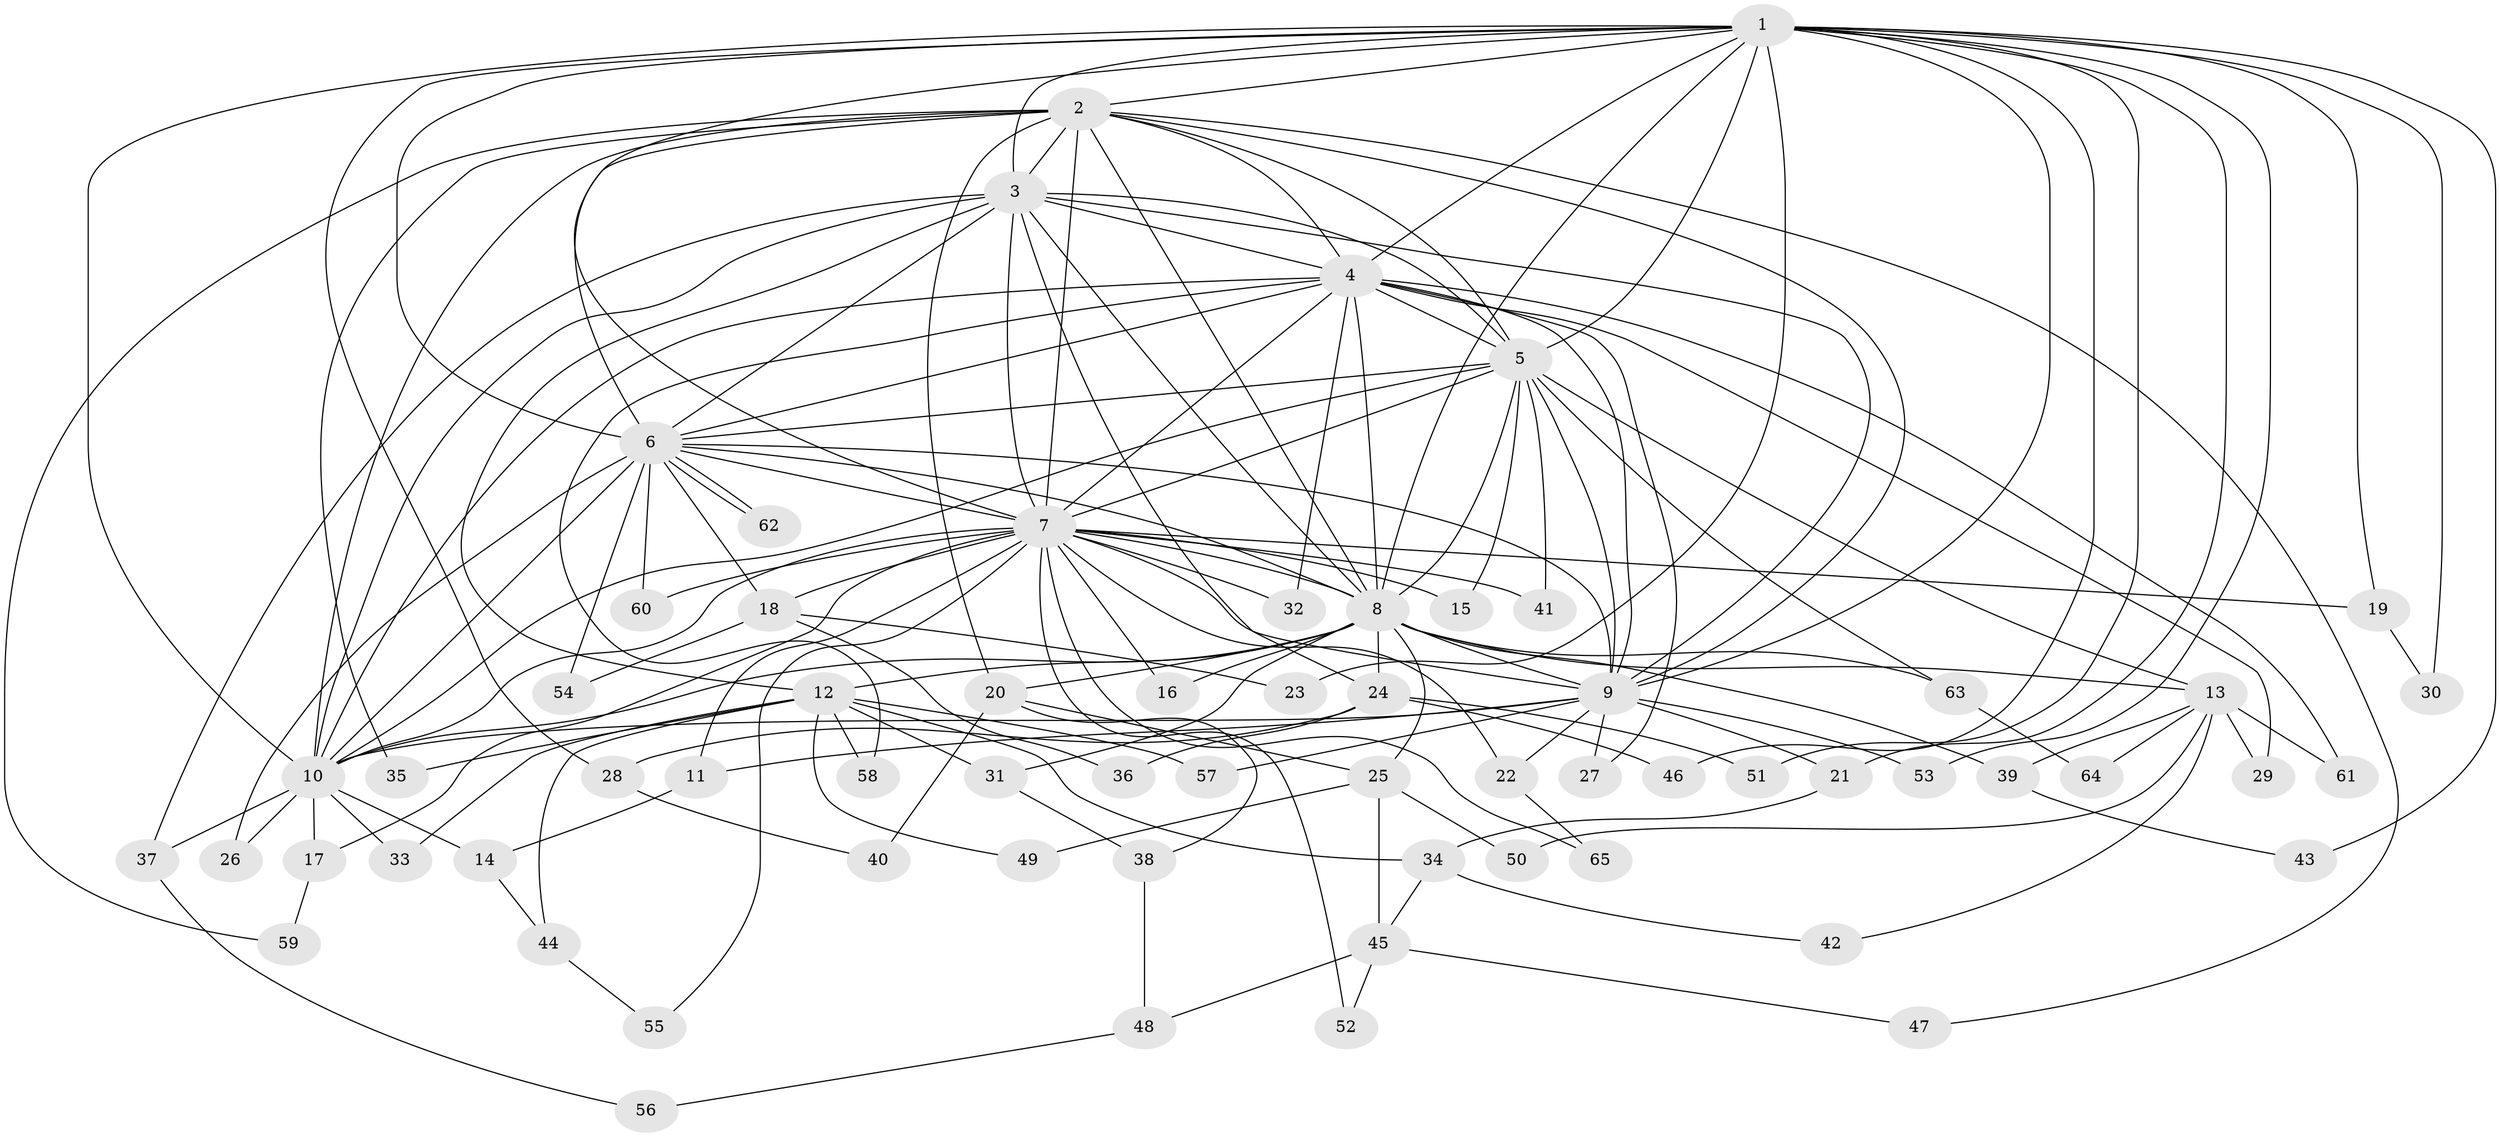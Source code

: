 // coarse degree distribution, {16: 0.05263157894736842, 11: 0.05263157894736842, 9: 0.05263157894736842, 6: 0.05263157894736842, 2: 0.5263157894736842, 5: 0.05263157894736842, 1: 0.10526315789473684, 4: 0.05263157894736842, 3: 0.05263157894736842}
// Generated by graph-tools (version 1.1) at 2025/17/03/04/25 18:17:57]
// undirected, 65 vertices, 155 edges
graph export_dot {
graph [start="1"]
  node [color=gray90,style=filled];
  1;
  2;
  3;
  4;
  5;
  6;
  7;
  8;
  9;
  10;
  11;
  12;
  13;
  14;
  15;
  16;
  17;
  18;
  19;
  20;
  21;
  22;
  23;
  24;
  25;
  26;
  27;
  28;
  29;
  30;
  31;
  32;
  33;
  34;
  35;
  36;
  37;
  38;
  39;
  40;
  41;
  42;
  43;
  44;
  45;
  46;
  47;
  48;
  49;
  50;
  51;
  52;
  53;
  54;
  55;
  56;
  57;
  58;
  59;
  60;
  61;
  62;
  63;
  64;
  65;
  1 -- 2;
  1 -- 3;
  1 -- 4;
  1 -- 5;
  1 -- 6;
  1 -- 7;
  1 -- 8;
  1 -- 9;
  1 -- 10;
  1 -- 19;
  1 -- 21;
  1 -- 23;
  1 -- 28;
  1 -- 30;
  1 -- 43;
  1 -- 46;
  1 -- 51;
  1 -- 53;
  2 -- 3;
  2 -- 4;
  2 -- 5;
  2 -- 6;
  2 -- 7;
  2 -- 8;
  2 -- 9;
  2 -- 10;
  2 -- 20;
  2 -- 35;
  2 -- 47;
  2 -- 59;
  3 -- 4;
  3 -- 5;
  3 -- 6;
  3 -- 7;
  3 -- 8;
  3 -- 9;
  3 -- 10;
  3 -- 12;
  3 -- 24;
  3 -- 37;
  4 -- 5;
  4 -- 6;
  4 -- 7;
  4 -- 8;
  4 -- 9;
  4 -- 10;
  4 -- 27;
  4 -- 29;
  4 -- 32;
  4 -- 58;
  4 -- 61;
  5 -- 6;
  5 -- 7;
  5 -- 8;
  5 -- 9;
  5 -- 10;
  5 -- 13;
  5 -- 15;
  5 -- 41;
  5 -- 63;
  6 -- 7;
  6 -- 8;
  6 -- 9;
  6 -- 10;
  6 -- 18;
  6 -- 26;
  6 -- 54;
  6 -- 60;
  6 -- 62;
  6 -- 62;
  7 -- 8;
  7 -- 9;
  7 -- 10;
  7 -- 11;
  7 -- 15;
  7 -- 16;
  7 -- 17;
  7 -- 18;
  7 -- 19;
  7 -- 22;
  7 -- 32;
  7 -- 41;
  7 -- 52;
  7 -- 55;
  7 -- 60;
  7 -- 65;
  8 -- 9;
  8 -- 10;
  8 -- 12;
  8 -- 13;
  8 -- 16;
  8 -- 20;
  8 -- 24;
  8 -- 25;
  8 -- 31;
  8 -- 39;
  8 -- 63;
  9 -- 10;
  9 -- 11;
  9 -- 21;
  9 -- 22;
  9 -- 27;
  9 -- 53;
  9 -- 57;
  10 -- 14;
  10 -- 17;
  10 -- 26;
  10 -- 33;
  10 -- 37;
  11 -- 14;
  12 -- 31;
  12 -- 33;
  12 -- 34;
  12 -- 35;
  12 -- 44;
  12 -- 49;
  12 -- 57;
  12 -- 58;
  13 -- 29;
  13 -- 39;
  13 -- 42;
  13 -- 50;
  13 -- 61;
  13 -- 64;
  14 -- 44;
  17 -- 59;
  18 -- 23;
  18 -- 36;
  18 -- 54;
  19 -- 30;
  20 -- 25;
  20 -- 38;
  20 -- 40;
  21 -- 34;
  22 -- 65;
  24 -- 28;
  24 -- 36;
  24 -- 46;
  24 -- 51;
  25 -- 45;
  25 -- 49;
  25 -- 50;
  28 -- 40;
  31 -- 38;
  34 -- 42;
  34 -- 45;
  37 -- 56;
  38 -- 48;
  39 -- 43;
  44 -- 55;
  45 -- 47;
  45 -- 48;
  45 -- 52;
  48 -- 56;
  63 -- 64;
}
